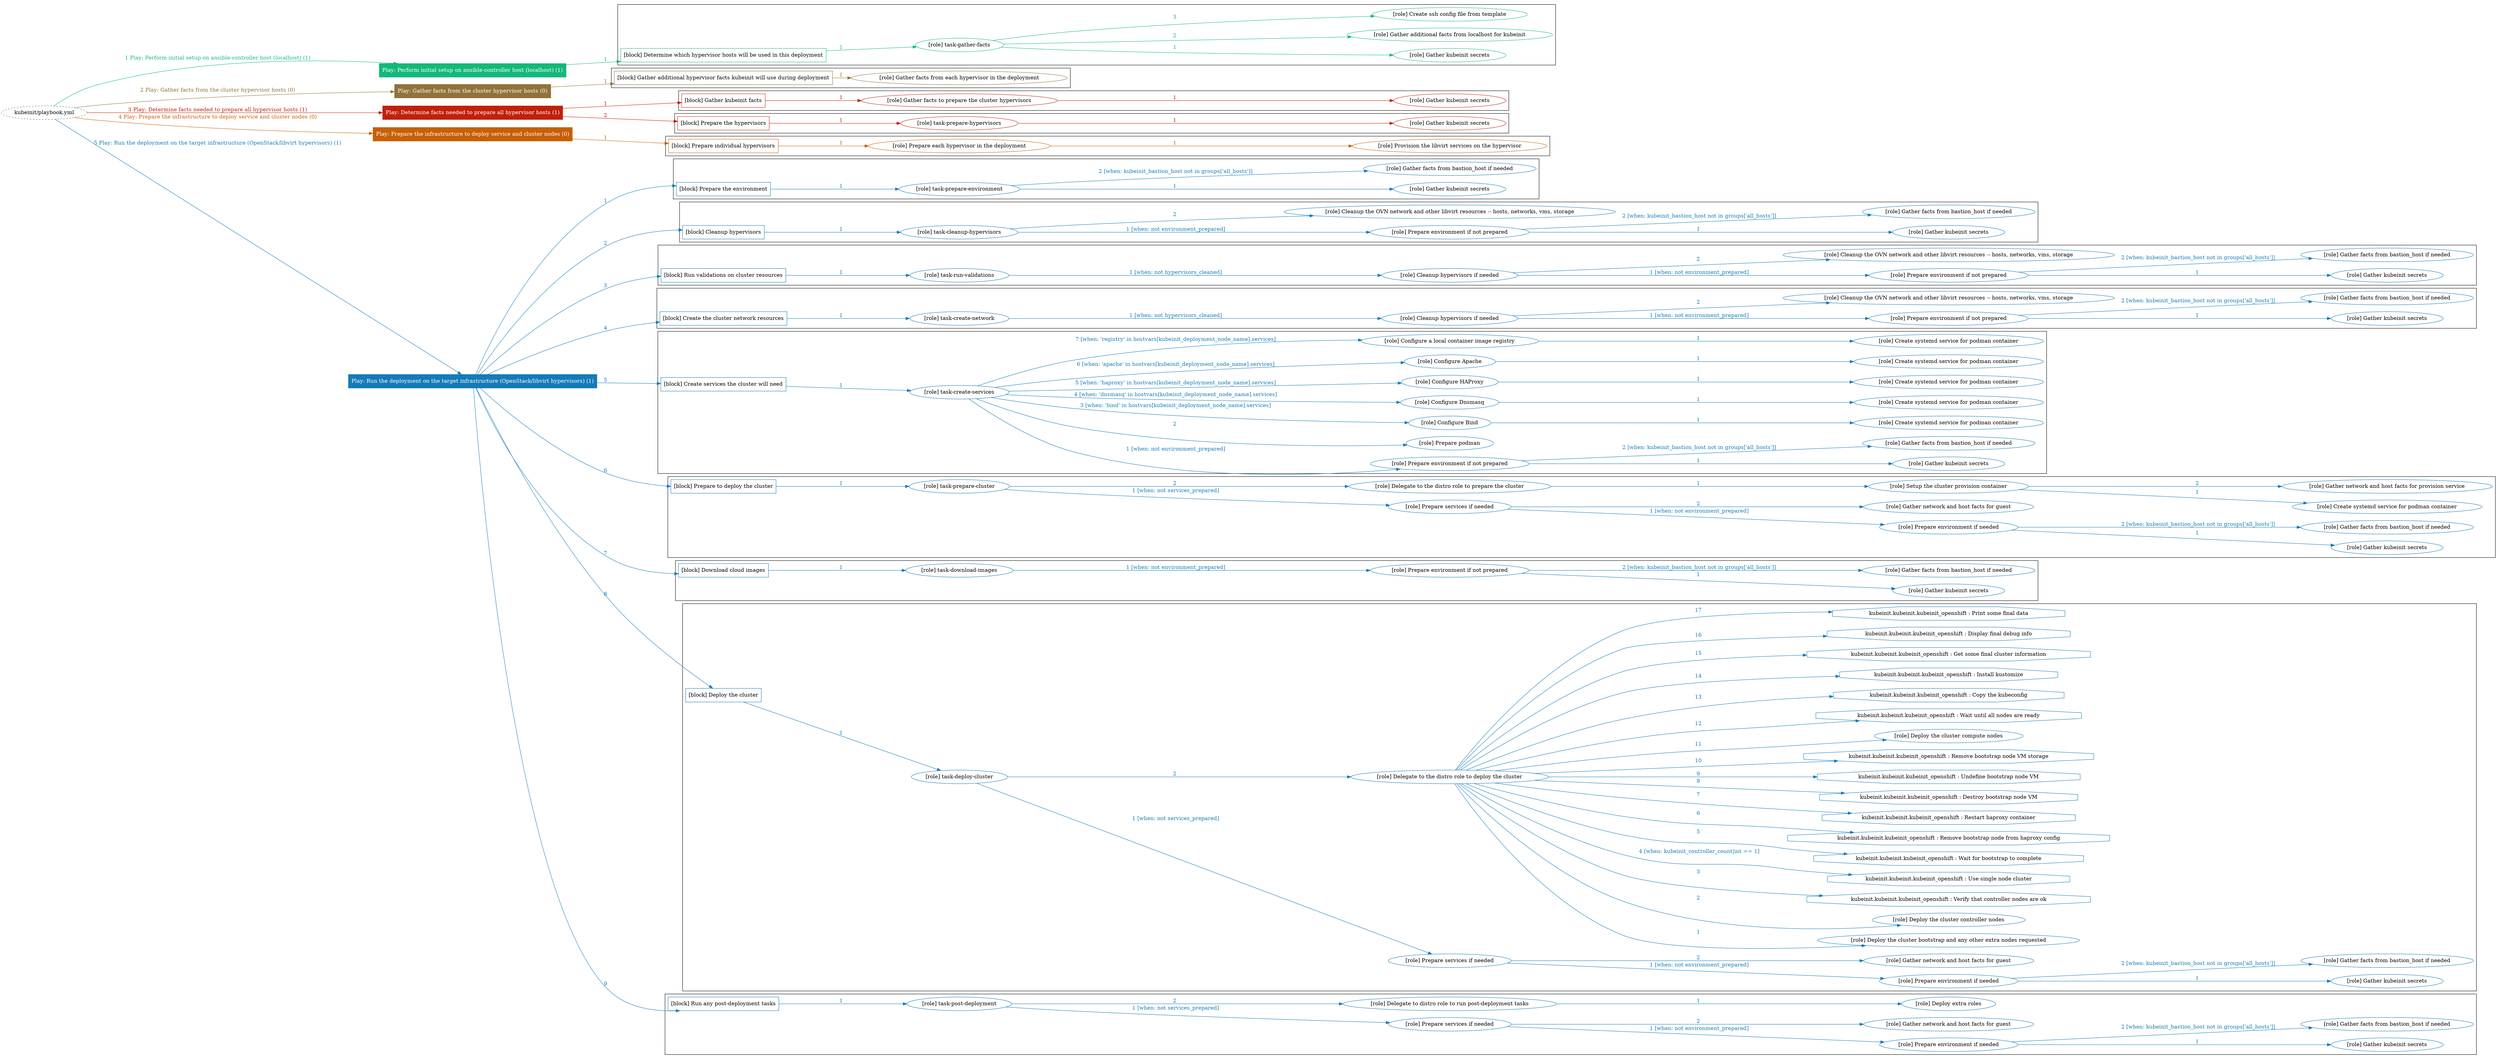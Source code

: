 digraph {
	graph [concentrate=true ordering=in rankdir=LR ratio=fill]
	edge [esep=5 sep=10]
	"kubeinit/playbook.yml" [URL="/home/runner/work/kubeinit/kubeinit/kubeinit/playbook.yml" id=playbook_db021266 style=dotted]
	"kubeinit/playbook.yml" -> play_b545edef [label="1 Play: Perform initial setup on ansible-controller host (localhost) (1)" color="#13b979" fontcolor="#13b979" id=edge_play_b545edef labeltooltip="1 Play: Perform initial setup on ansible-controller host (localhost) (1)" tooltip="1 Play: Perform initial setup on ansible-controller host (localhost) (1)"]
	subgraph "Play: Perform initial setup on ansible-controller host (localhost) (1)" {
		play_b545edef [label="Play: Perform initial setup on ansible-controller host (localhost) (1)" URL="/home/runner/work/kubeinit/kubeinit/kubeinit/playbook.yml" color="#13b979" fontcolor="#ffffff" id=play_b545edef shape=box style=filled tooltip=localhost]
		play_b545edef -> block_e1517482 [label=1 color="#13b979" fontcolor="#13b979" id=edge_block_e1517482 labeltooltip=1 tooltip=1]
		subgraph cluster_block_e1517482 {
			block_e1517482 [label="[block] Determine which hypervisor hosts will be used in this deployment" URL="/home/runner/work/kubeinit/kubeinit/kubeinit/playbook.yml" color="#13b979" id=block_e1517482 labeltooltip="Determine which hypervisor hosts will be used in this deployment" shape=box tooltip="Determine which hypervisor hosts will be used in this deployment"]
			block_e1517482 -> role_09832b97 [label="1 " color="#13b979" fontcolor="#13b979" id=edge_role_09832b97 labeltooltip="1 " tooltip="1 "]
			subgraph "task-gather-facts" {
				role_09832b97 [label="[role] task-gather-facts" URL="/home/runner/work/kubeinit/kubeinit/kubeinit/playbook.yml" color="#13b979" id=role_09832b97 tooltip="task-gather-facts"]
				role_09832b97 -> role_64a31f31 [label="1 " color="#13b979" fontcolor="#13b979" id=edge_role_64a31f31 labeltooltip="1 " tooltip="1 "]
				subgraph "Gather kubeinit secrets" {
					role_64a31f31 [label="[role] Gather kubeinit secrets" URL="/home/runner/.ansible/collections/ansible_collections/kubeinit/kubeinit/roles/kubeinit_prepare/tasks/build_hypervisors_group.yml" color="#13b979" id=role_64a31f31 tooltip="Gather kubeinit secrets"]
				}
				role_09832b97 -> role_b6ca79fc [label="2 " color="#13b979" fontcolor="#13b979" id=edge_role_b6ca79fc labeltooltip="2 " tooltip="2 "]
				subgraph "Gather additional facts from localhost for kubeinit" {
					role_b6ca79fc [label="[role] Gather additional facts from localhost for kubeinit" URL="/home/runner/.ansible/collections/ansible_collections/kubeinit/kubeinit/roles/kubeinit_prepare/tasks/build_hypervisors_group.yml" color="#13b979" id=role_b6ca79fc tooltip="Gather additional facts from localhost for kubeinit"]
				}
				role_09832b97 -> role_81d3291d [label="3 " color="#13b979" fontcolor="#13b979" id=edge_role_81d3291d labeltooltip="3 " tooltip="3 "]
				subgraph "Create ssh config file from template" {
					role_81d3291d [label="[role] Create ssh config file from template" URL="/home/runner/.ansible/collections/ansible_collections/kubeinit/kubeinit/roles/kubeinit_prepare/tasks/build_hypervisors_group.yml" color="#13b979" id=role_81d3291d tooltip="Create ssh config file from template"]
				}
			}
		}
	}
	"kubeinit/playbook.yml" -> play_fbdbcc36 [label="2 Play: Gather facts from the cluster hypervisor hosts (0)" color="#92723a" fontcolor="#92723a" id=edge_play_fbdbcc36 labeltooltip="2 Play: Gather facts from the cluster hypervisor hosts (0)" tooltip="2 Play: Gather facts from the cluster hypervisor hosts (0)"]
	subgraph "Play: Gather facts from the cluster hypervisor hosts (0)" {
		play_fbdbcc36 [label="Play: Gather facts from the cluster hypervisor hosts (0)" URL="/home/runner/work/kubeinit/kubeinit/kubeinit/playbook.yml" color="#92723a" fontcolor="#ffffff" id=play_fbdbcc36 shape=box style=filled tooltip="Play: Gather facts from the cluster hypervisor hosts (0)"]
		play_fbdbcc36 -> block_e3ef84f1 [label=1 color="#92723a" fontcolor="#92723a" id=edge_block_e3ef84f1 labeltooltip=1 tooltip=1]
		subgraph cluster_block_e3ef84f1 {
			block_e3ef84f1 [label="[block] Gather additional hypervisor facts kubeinit will use during deployment" URL="/home/runner/work/kubeinit/kubeinit/kubeinit/playbook.yml" color="#92723a" id=block_e3ef84f1 labeltooltip="Gather additional hypervisor facts kubeinit will use during deployment" shape=box tooltip="Gather additional hypervisor facts kubeinit will use during deployment"]
			block_e3ef84f1 -> role_06f62288 [label="1 " color="#92723a" fontcolor="#92723a" id=edge_role_06f62288 labeltooltip="1 " tooltip="1 "]
			subgraph "Gather facts from each hypervisor in the deployment" {
				role_06f62288 [label="[role] Gather facts from each hypervisor in the deployment" URL="/home/runner/work/kubeinit/kubeinit/kubeinit/playbook.yml" color="#92723a" id=role_06f62288 tooltip="Gather facts from each hypervisor in the deployment"]
			}
		}
	}
	"kubeinit/playbook.yml" -> play_b7b200f9 [label="3 Play: Determine facts needed to prepare all hypervisor hosts (1)" color="#c1200b" fontcolor="#c1200b" id=edge_play_b7b200f9 labeltooltip="3 Play: Determine facts needed to prepare all hypervisor hosts (1)" tooltip="3 Play: Determine facts needed to prepare all hypervisor hosts (1)"]
	subgraph "Play: Determine facts needed to prepare all hypervisor hosts (1)" {
		play_b7b200f9 [label="Play: Determine facts needed to prepare all hypervisor hosts (1)" URL="/home/runner/work/kubeinit/kubeinit/kubeinit/playbook.yml" color="#c1200b" fontcolor="#ffffff" id=play_b7b200f9 shape=box style=filled tooltip=localhost]
		play_b7b200f9 -> block_2e278e06 [label=1 color="#c1200b" fontcolor="#c1200b" id=edge_block_2e278e06 labeltooltip=1 tooltip=1]
		subgraph cluster_block_2e278e06 {
			block_2e278e06 [label="[block] Gather kubeinit facts" URL="/home/runner/work/kubeinit/kubeinit/kubeinit/playbook.yml" color="#c1200b" id=block_2e278e06 labeltooltip="Gather kubeinit facts" shape=box tooltip="Gather kubeinit facts"]
			block_2e278e06 -> role_744c9b14 [label="1 " color="#c1200b" fontcolor="#c1200b" id=edge_role_744c9b14 labeltooltip="1 " tooltip="1 "]
			subgraph "Gather facts to prepare the cluster hypervisors" {
				role_744c9b14 [label="[role] Gather facts to prepare the cluster hypervisors" URL="/home/runner/work/kubeinit/kubeinit/kubeinit/playbook.yml" color="#c1200b" id=role_744c9b14 tooltip="Gather facts to prepare the cluster hypervisors"]
				role_744c9b14 -> role_b8813ad4 [label="1 " color="#c1200b" fontcolor="#c1200b" id=edge_role_b8813ad4 labeltooltip="1 " tooltip="1 "]
				subgraph "Gather kubeinit secrets" {
					role_b8813ad4 [label="[role] Gather kubeinit secrets" URL="/home/runner/.ansible/collections/ansible_collections/kubeinit/kubeinit/roles/kubeinit_prepare/tasks/gather_kubeinit_facts.yml" color="#c1200b" id=role_b8813ad4 tooltip="Gather kubeinit secrets"]
				}
			}
		}
		play_b7b200f9 -> block_e431940e [label=2 color="#c1200b" fontcolor="#c1200b" id=edge_block_e431940e labeltooltip=2 tooltip=2]
		subgraph cluster_block_e431940e {
			block_e431940e [label="[block] Prepare the hypervisors" URL="/home/runner/work/kubeinit/kubeinit/kubeinit/playbook.yml" color="#c1200b" id=block_e431940e labeltooltip="Prepare the hypervisors" shape=box tooltip="Prepare the hypervisors"]
			block_e431940e -> role_e88f1c44 [label="1 " color="#c1200b" fontcolor="#c1200b" id=edge_role_e88f1c44 labeltooltip="1 " tooltip="1 "]
			subgraph "task-prepare-hypervisors" {
				role_e88f1c44 [label="[role] task-prepare-hypervisors" URL="/home/runner/work/kubeinit/kubeinit/kubeinit/playbook.yml" color="#c1200b" id=role_e88f1c44 tooltip="task-prepare-hypervisors"]
				role_e88f1c44 -> role_d820a614 [label="1 " color="#c1200b" fontcolor="#c1200b" id=edge_role_d820a614 labeltooltip="1 " tooltip="1 "]
				subgraph "Gather kubeinit secrets" {
					role_d820a614 [label="[role] Gather kubeinit secrets" URL="/home/runner/.ansible/collections/ansible_collections/kubeinit/kubeinit/roles/kubeinit_prepare/tasks/gather_kubeinit_facts.yml" color="#c1200b" id=role_d820a614 tooltip="Gather kubeinit secrets"]
				}
			}
		}
	}
	"kubeinit/playbook.yml" -> play_e80a7f84 [label="4 Play: Prepare the infrastructure to deploy service and cluster nodes (0)" color="#c75f05" fontcolor="#c75f05" id=edge_play_e80a7f84 labeltooltip="4 Play: Prepare the infrastructure to deploy service and cluster nodes (0)" tooltip="4 Play: Prepare the infrastructure to deploy service and cluster nodes (0)"]
	subgraph "Play: Prepare the infrastructure to deploy service and cluster nodes (0)" {
		play_e80a7f84 [label="Play: Prepare the infrastructure to deploy service and cluster nodes (0)" URL="/home/runner/work/kubeinit/kubeinit/kubeinit/playbook.yml" color="#c75f05" fontcolor="#ffffff" id=play_e80a7f84 shape=box style=filled tooltip="Play: Prepare the infrastructure to deploy service and cluster nodes (0)"]
		play_e80a7f84 -> block_0955d435 [label=1 color="#c75f05" fontcolor="#c75f05" id=edge_block_0955d435 labeltooltip=1 tooltip=1]
		subgraph cluster_block_0955d435 {
			block_0955d435 [label="[block] Prepare individual hypervisors" URL="/home/runner/work/kubeinit/kubeinit/kubeinit/playbook.yml" color="#c75f05" id=block_0955d435 labeltooltip="Prepare individual hypervisors" shape=box tooltip="Prepare individual hypervisors"]
			block_0955d435 -> role_71487d9d [label="1 " color="#c75f05" fontcolor="#c75f05" id=edge_role_71487d9d labeltooltip="1 " tooltip="1 "]
			subgraph "Prepare each hypervisor in the deployment" {
				role_71487d9d [label="[role] Prepare each hypervisor in the deployment" URL="/home/runner/work/kubeinit/kubeinit/kubeinit/playbook.yml" color="#c75f05" id=role_71487d9d tooltip="Prepare each hypervisor in the deployment"]
				role_71487d9d -> role_cba87660 [label="1 " color="#c75f05" fontcolor="#c75f05" id=edge_role_cba87660 labeltooltip="1 " tooltip="1 "]
				subgraph "Provision the libvirt services on the hypervisor" {
					role_cba87660 [label="[role] Provision the libvirt services on the hypervisor" URL="/home/runner/.ansible/collections/ansible_collections/kubeinit/kubeinit/roles/kubeinit_prepare/tasks/prepare_hypervisor.yml" color="#c75f05" id=role_cba87660 tooltip="Provision the libvirt services on the hypervisor"]
				}
			}
		}
	}
	"kubeinit/playbook.yml" -> play_cdcf4ee9 [label="5 Play: Run the deployment on the target infrastructure (OpenStack/libvirt hypervisors) (1)" color="#147bb8" fontcolor="#147bb8" id=edge_play_cdcf4ee9 labeltooltip="5 Play: Run the deployment on the target infrastructure (OpenStack/libvirt hypervisors) (1)" tooltip="5 Play: Run the deployment on the target infrastructure (OpenStack/libvirt hypervisors) (1)"]
	subgraph "Play: Run the deployment on the target infrastructure (OpenStack/libvirt hypervisors) (1)" {
		play_cdcf4ee9 [label="Play: Run the deployment on the target infrastructure (OpenStack/libvirt hypervisors) (1)" URL="/home/runner/work/kubeinit/kubeinit/kubeinit/playbook.yml" color="#147bb8" fontcolor="#ffffff" id=play_cdcf4ee9 shape=box style=filled tooltip=localhost]
		play_cdcf4ee9 -> block_1bd65f90 [label=1 color="#147bb8" fontcolor="#147bb8" id=edge_block_1bd65f90 labeltooltip=1 tooltip=1]
		subgraph cluster_block_1bd65f90 {
			block_1bd65f90 [label="[block] Prepare the environment" URL="/home/runner/work/kubeinit/kubeinit/kubeinit/playbook.yml" color="#147bb8" id=block_1bd65f90 labeltooltip="Prepare the environment" shape=box tooltip="Prepare the environment"]
			block_1bd65f90 -> role_6c935993 [label="1 " color="#147bb8" fontcolor="#147bb8" id=edge_role_6c935993 labeltooltip="1 " tooltip="1 "]
			subgraph "task-prepare-environment" {
				role_6c935993 [label="[role] task-prepare-environment" URL="/home/runner/work/kubeinit/kubeinit/kubeinit/playbook.yml" color="#147bb8" id=role_6c935993 tooltip="task-prepare-environment"]
				role_6c935993 -> role_238fc2e8 [label="1 " color="#147bb8" fontcolor="#147bb8" id=edge_role_238fc2e8 labeltooltip="1 " tooltip="1 "]
				subgraph "Gather kubeinit secrets" {
					role_238fc2e8 [label="[role] Gather kubeinit secrets" URL="/home/runner/.ansible/collections/ansible_collections/kubeinit/kubeinit/roles/kubeinit_prepare/tasks/gather_kubeinit_facts.yml" color="#147bb8" id=role_238fc2e8 tooltip="Gather kubeinit secrets"]
				}
				role_6c935993 -> role_2a406b19 [label="2 [when: kubeinit_bastion_host not in groups['all_hosts']]" color="#147bb8" fontcolor="#147bb8" id=edge_role_2a406b19 labeltooltip="2 [when: kubeinit_bastion_host not in groups['all_hosts']]" tooltip="2 [when: kubeinit_bastion_host not in groups['all_hosts']]"]
				subgraph "Gather facts from bastion_host if needed" {
					role_2a406b19 [label="[role] Gather facts from bastion_host if needed" URL="/home/runner/.ansible/collections/ansible_collections/kubeinit/kubeinit/roles/kubeinit_prepare/tasks/main.yml" color="#147bb8" id=role_2a406b19 tooltip="Gather facts from bastion_host if needed"]
				}
			}
		}
		play_cdcf4ee9 -> block_68af98e3 [label=2 color="#147bb8" fontcolor="#147bb8" id=edge_block_68af98e3 labeltooltip=2 tooltip=2]
		subgraph cluster_block_68af98e3 {
			block_68af98e3 [label="[block] Cleanup hypervisors" URL="/home/runner/work/kubeinit/kubeinit/kubeinit/playbook.yml" color="#147bb8" id=block_68af98e3 labeltooltip="Cleanup hypervisors" shape=box tooltip="Cleanup hypervisors"]
			block_68af98e3 -> role_ce8c6b8a [label="1 " color="#147bb8" fontcolor="#147bb8" id=edge_role_ce8c6b8a labeltooltip="1 " tooltip="1 "]
			subgraph "task-cleanup-hypervisors" {
				role_ce8c6b8a [label="[role] task-cleanup-hypervisors" URL="/home/runner/work/kubeinit/kubeinit/kubeinit/playbook.yml" color="#147bb8" id=role_ce8c6b8a tooltip="task-cleanup-hypervisors"]
				role_ce8c6b8a -> role_b1e8a9f4 [label="1 [when: not environment_prepared]" color="#147bb8" fontcolor="#147bb8" id=edge_role_b1e8a9f4 labeltooltip="1 [when: not environment_prepared]" tooltip="1 [when: not environment_prepared]"]
				subgraph "Prepare environment if not prepared" {
					role_b1e8a9f4 [label="[role] Prepare environment if not prepared" URL="/home/runner/.ansible/collections/ansible_collections/kubeinit/kubeinit/roles/kubeinit_libvirt/tasks/cleanup_hypervisors.yml" color="#147bb8" id=role_b1e8a9f4 tooltip="Prepare environment if not prepared"]
					role_b1e8a9f4 -> role_9e1592c0 [label="1 " color="#147bb8" fontcolor="#147bb8" id=edge_role_9e1592c0 labeltooltip="1 " tooltip="1 "]
					subgraph "Gather kubeinit secrets" {
						role_9e1592c0 [label="[role] Gather kubeinit secrets" URL="/home/runner/.ansible/collections/ansible_collections/kubeinit/kubeinit/roles/kubeinit_prepare/tasks/gather_kubeinit_facts.yml" color="#147bb8" id=role_9e1592c0 tooltip="Gather kubeinit secrets"]
					}
					role_b1e8a9f4 -> role_63223885 [label="2 [when: kubeinit_bastion_host not in groups['all_hosts']]" color="#147bb8" fontcolor="#147bb8" id=edge_role_63223885 labeltooltip="2 [when: kubeinit_bastion_host not in groups['all_hosts']]" tooltip="2 [when: kubeinit_bastion_host not in groups['all_hosts']]"]
					subgraph "Gather facts from bastion_host if needed" {
						role_63223885 [label="[role] Gather facts from bastion_host if needed" URL="/home/runner/.ansible/collections/ansible_collections/kubeinit/kubeinit/roles/kubeinit_prepare/tasks/main.yml" color="#147bb8" id=role_63223885 tooltip="Gather facts from bastion_host if needed"]
					}
				}
				role_ce8c6b8a -> role_6372991a [label="2 " color="#147bb8" fontcolor="#147bb8" id=edge_role_6372991a labeltooltip="2 " tooltip="2 "]
				subgraph "Cleanup the OVN network and other libvirt resources -- hosts, networks, vms, storage" {
					role_6372991a [label="[role] Cleanup the OVN network and other libvirt resources -- hosts, networks, vms, storage" URL="/home/runner/.ansible/collections/ansible_collections/kubeinit/kubeinit/roles/kubeinit_libvirt/tasks/cleanup_hypervisors.yml" color="#147bb8" id=role_6372991a tooltip="Cleanup the OVN network and other libvirt resources -- hosts, networks, vms, storage"]
				}
			}
		}
		play_cdcf4ee9 -> block_91483664 [label=3 color="#147bb8" fontcolor="#147bb8" id=edge_block_91483664 labeltooltip=3 tooltip=3]
		subgraph cluster_block_91483664 {
			block_91483664 [label="[block] Run validations on cluster resources" URL="/home/runner/work/kubeinit/kubeinit/kubeinit/playbook.yml" color="#147bb8" id=block_91483664 labeltooltip="Run validations on cluster resources" shape=box tooltip="Run validations on cluster resources"]
			block_91483664 -> role_3ed89414 [label="1 " color="#147bb8" fontcolor="#147bb8" id=edge_role_3ed89414 labeltooltip="1 " tooltip="1 "]
			subgraph "task-run-validations" {
				role_3ed89414 [label="[role] task-run-validations" URL="/home/runner/work/kubeinit/kubeinit/kubeinit/playbook.yml" color="#147bb8" id=role_3ed89414 tooltip="task-run-validations"]
				role_3ed89414 -> role_9c9745d4 [label="1 [when: not hypervisors_cleaned]" color="#147bb8" fontcolor="#147bb8" id=edge_role_9c9745d4 labeltooltip="1 [when: not hypervisors_cleaned]" tooltip="1 [when: not hypervisors_cleaned]"]
				subgraph "Cleanup hypervisors if needed" {
					role_9c9745d4 [label="[role] Cleanup hypervisors if needed" URL="/home/runner/.ansible/collections/ansible_collections/kubeinit/kubeinit/roles/kubeinit_validations/tasks/main.yml" color="#147bb8" id=role_9c9745d4 tooltip="Cleanup hypervisors if needed"]
					role_9c9745d4 -> role_8a819114 [label="1 [when: not environment_prepared]" color="#147bb8" fontcolor="#147bb8" id=edge_role_8a819114 labeltooltip="1 [when: not environment_prepared]" tooltip="1 [when: not environment_prepared]"]
					subgraph "Prepare environment if not prepared" {
						role_8a819114 [label="[role] Prepare environment if not prepared" URL="/home/runner/.ansible/collections/ansible_collections/kubeinit/kubeinit/roles/kubeinit_libvirt/tasks/cleanup_hypervisors.yml" color="#147bb8" id=role_8a819114 tooltip="Prepare environment if not prepared"]
						role_8a819114 -> role_e17e6439 [label="1 " color="#147bb8" fontcolor="#147bb8" id=edge_role_e17e6439 labeltooltip="1 " tooltip="1 "]
						subgraph "Gather kubeinit secrets" {
							role_e17e6439 [label="[role] Gather kubeinit secrets" URL="/home/runner/.ansible/collections/ansible_collections/kubeinit/kubeinit/roles/kubeinit_prepare/tasks/gather_kubeinit_facts.yml" color="#147bb8" id=role_e17e6439 tooltip="Gather kubeinit secrets"]
						}
						role_8a819114 -> role_d5444520 [label="2 [when: kubeinit_bastion_host not in groups['all_hosts']]" color="#147bb8" fontcolor="#147bb8" id=edge_role_d5444520 labeltooltip="2 [when: kubeinit_bastion_host not in groups['all_hosts']]" tooltip="2 [when: kubeinit_bastion_host not in groups['all_hosts']]"]
						subgraph "Gather facts from bastion_host if needed" {
							role_d5444520 [label="[role] Gather facts from bastion_host if needed" URL="/home/runner/.ansible/collections/ansible_collections/kubeinit/kubeinit/roles/kubeinit_prepare/tasks/main.yml" color="#147bb8" id=role_d5444520 tooltip="Gather facts from bastion_host if needed"]
						}
					}
					role_9c9745d4 -> role_d679b66b [label="2 " color="#147bb8" fontcolor="#147bb8" id=edge_role_d679b66b labeltooltip="2 " tooltip="2 "]
					subgraph "Cleanup the OVN network and other libvirt resources -- hosts, networks, vms, storage" {
						role_d679b66b [label="[role] Cleanup the OVN network and other libvirt resources -- hosts, networks, vms, storage" URL="/home/runner/.ansible/collections/ansible_collections/kubeinit/kubeinit/roles/kubeinit_libvirt/tasks/cleanup_hypervisors.yml" color="#147bb8" id=role_d679b66b tooltip="Cleanup the OVN network and other libvirt resources -- hosts, networks, vms, storage"]
					}
				}
			}
		}
		play_cdcf4ee9 -> block_5a30bf10 [label=4 color="#147bb8" fontcolor="#147bb8" id=edge_block_5a30bf10 labeltooltip=4 tooltip=4]
		subgraph cluster_block_5a30bf10 {
			block_5a30bf10 [label="[block] Create the cluster network resources" URL="/home/runner/work/kubeinit/kubeinit/kubeinit/playbook.yml" color="#147bb8" id=block_5a30bf10 labeltooltip="Create the cluster network resources" shape=box tooltip="Create the cluster network resources"]
			block_5a30bf10 -> role_de5c41e1 [label="1 " color="#147bb8" fontcolor="#147bb8" id=edge_role_de5c41e1 labeltooltip="1 " tooltip="1 "]
			subgraph "task-create-network" {
				role_de5c41e1 [label="[role] task-create-network" URL="/home/runner/work/kubeinit/kubeinit/kubeinit/playbook.yml" color="#147bb8" id=role_de5c41e1 tooltip="task-create-network"]
				role_de5c41e1 -> role_40a7f51a [label="1 [when: not hypervisors_cleaned]" color="#147bb8" fontcolor="#147bb8" id=edge_role_40a7f51a labeltooltip="1 [when: not hypervisors_cleaned]" tooltip="1 [when: not hypervisors_cleaned]"]
				subgraph "Cleanup hypervisors if needed" {
					role_40a7f51a [label="[role] Cleanup hypervisors if needed" URL="/home/runner/.ansible/collections/ansible_collections/kubeinit/kubeinit/roles/kubeinit_libvirt/tasks/create_network.yml" color="#147bb8" id=role_40a7f51a tooltip="Cleanup hypervisors if needed"]
					role_40a7f51a -> role_4779c155 [label="1 [when: not environment_prepared]" color="#147bb8" fontcolor="#147bb8" id=edge_role_4779c155 labeltooltip="1 [when: not environment_prepared]" tooltip="1 [when: not environment_prepared]"]
					subgraph "Prepare environment if not prepared" {
						role_4779c155 [label="[role] Prepare environment if not prepared" URL="/home/runner/.ansible/collections/ansible_collections/kubeinit/kubeinit/roles/kubeinit_libvirt/tasks/cleanup_hypervisors.yml" color="#147bb8" id=role_4779c155 tooltip="Prepare environment if not prepared"]
						role_4779c155 -> role_156b75e7 [label="1 " color="#147bb8" fontcolor="#147bb8" id=edge_role_156b75e7 labeltooltip="1 " tooltip="1 "]
						subgraph "Gather kubeinit secrets" {
							role_156b75e7 [label="[role] Gather kubeinit secrets" URL="/home/runner/.ansible/collections/ansible_collections/kubeinit/kubeinit/roles/kubeinit_prepare/tasks/gather_kubeinit_facts.yml" color="#147bb8" id=role_156b75e7 tooltip="Gather kubeinit secrets"]
						}
						role_4779c155 -> role_1106826f [label="2 [when: kubeinit_bastion_host not in groups['all_hosts']]" color="#147bb8" fontcolor="#147bb8" id=edge_role_1106826f labeltooltip="2 [when: kubeinit_bastion_host not in groups['all_hosts']]" tooltip="2 [when: kubeinit_bastion_host not in groups['all_hosts']]"]
						subgraph "Gather facts from bastion_host if needed" {
							role_1106826f [label="[role] Gather facts from bastion_host if needed" URL="/home/runner/.ansible/collections/ansible_collections/kubeinit/kubeinit/roles/kubeinit_prepare/tasks/main.yml" color="#147bb8" id=role_1106826f tooltip="Gather facts from bastion_host if needed"]
						}
					}
					role_40a7f51a -> role_07791fd8 [label="2 " color="#147bb8" fontcolor="#147bb8" id=edge_role_07791fd8 labeltooltip="2 " tooltip="2 "]
					subgraph "Cleanup the OVN network and other libvirt resources -- hosts, networks, vms, storage" {
						role_07791fd8 [label="[role] Cleanup the OVN network and other libvirt resources -- hosts, networks, vms, storage" URL="/home/runner/.ansible/collections/ansible_collections/kubeinit/kubeinit/roles/kubeinit_libvirt/tasks/cleanup_hypervisors.yml" color="#147bb8" id=role_07791fd8 tooltip="Cleanup the OVN network and other libvirt resources -- hosts, networks, vms, storage"]
					}
				}
			}
		}
		play_cdcf4ee9 -> block_278eb892 [label=5 color="#147bb8" fontcolor="#147bb8" id=edge_block_278eb892 labeltooltip=5 tooltip=5]
		subgraph cluster_block_278eb892 {
			block_278eb892 [label="[block] Create services the cluster will need" URL="/home/runner/work/kubeinit/kubeinit/kubeinit/playbook.yml" color="#147bb8" id=block_278eb892 labeltooltip="Create services the cluster will need" shape=box tooltip="Create services the cluster will need"]
			block_278eb892 -> role_389da68b [label="1 " color="#147bb8" fontcolor="#147bb8" id=edge_role_389da68b labeltooltip="1 " tooltip="1 "]
			subgraph "task-create-services" {
				role_389da68b [label="[role] task-create-services" URL="/home/runner/work/kubeinit/kubeinit/kubeinit/playbook.yml" color="#147bb8" id=role_389da68b tooltip="task-create-services"]
				role_389da68b -> role_41264a5a [label="1 [when: not environment_prepared]" color="#147bb8" fontcolor="#147bb8" id=edge_role_41264a5a labeltooltip="1 [when: not environment_prepared]" tooltip="1 [when: not environment_prepared]"]
				subgraph "Prepare environment if not prepared" {
					role_41264a5a [label="[role] Prepare environment if not prepared" URL="/home/runner/.ansible/collections/ansible_collections/kubeinit/kubeinit/roles/kubeinit_services/tasks/main.yml" color="#147bb8" id=role_41264a5a tooltip="Prepare environment if not prepared"]
					role_41264a5a -> role_56c22d41 [label="1 " color="#147bb8" fontcolor="#147bb8" id=edge_role_56c22d41 labeltooltip="1 " tooltip="1 "]
					subgraph "Gather kubeinit secrets" {
						role_56c22d41 [label="[role] Gather kubeinit secrets" URL="/home/runner/.ansible/collections/ansible_collections/kubeinit/kubeinit/roles/kubeinit_prepare/tasks/gather_kubeinit_facts.yml" color="#147bb8" id=role_56c22d41 tooltip="Gather kubeinit secrets"]
					}
					role_41264a5a -> role_94d0f51c [label="2 [when: kubeinit_bastion_host not in groups['all_hosts']]" color="#147bb8" fontcolor="#147bb8" id=edge_role_94d0f51c labeltooltip="2 [when: kubeinit_bastion_host not in groups['all_hosts']]" tooltip="2 [when: kubeinit_bastion_host not in groups['all_hosts']]"]
					subgraph "Gather facts from bastion_host if needed" {
						role_94d0f51c [label="[role] Gather facts from bastion_host if needed" URL="/home/runner/.ansible/collections/ansible_collections/kubeinit/kubeinit/roles/kubeinit_prepare/tasks/main.yml" color="#147bb8" id=role_94d0f51c tooltip="Gather facts from bastion_host if needed"]
					}
				}
				role_389da68b -> role_209331d4 [label="2 " color="#147bb8" fontcolor="#147bb8" id=edge_role_209331d4 labeltooltip="2 " tooltip="2 "]
				subgraph "Prepare podman" {
					role_209331d4 [label="[role] Prepare podman" URL="/home/runner/.ansible/collections/ansible_collections/kubeinit/kubeinit/roles/kubeinit_services/tasks/00_create_service_pod.yml" color="#147bb8" id=role_209331d4 tooltip="Prepare podman"]
				}
				role_389da68b -> role_07834cd5 [label="3 [when: 'bind' in hostvars[kubeinit_deployment_node_name].services]" color="#147bb8" fontcolor="#147bb8" id=edge_role_07834cd5 labeltooltip="3 [when: 'bind' in hostvars[kubeinit_deployment_node_name].services]" tooltip="3 [when: 'bind' in hostvars[kubeinit_deployment_node_name].services]"]
				subgraph "Configure Bind" {
					role_07834cd5 [label="[role] Configure Bind" URL="/home/runner/.ansible/collections/ansible_collections/kubeinit/kubeinit/roles/kubeinit_services/tasks/start_services_containers.yml" color="#147bb8" id=role_07834cd5 tooltip="Configure Bind"]
					role_07834cd5 -> role_a1b9f4d7 [label="1 " color="#147bb8" fontcolor="#147bb8" id=edge_role_a1b9f4d7 labeltooltip="1 " tooltip="1 "]
					subgraph "Create systemd service for podman container" {
						role_a1b9f4d7 [label="[role] Create systemd service for podman container" URL="/home/runner/.ansible/collections/ansible_collections/kubeinit/kubeinit/roles/kubeinit_bind/tasks/main.yml" color="#147bb8" id=role_a1b9f4d7 tooltip="Create systemd service for podman container"]
					}
				}
				role_389da68b -> role_466ddbcb [label="4 [when: 'dnsmasq' in hostvars[kubeinit_deployment_node_name].services]" color="#147bb8" fontcolor="#147bb8" id=edge_role_466ddbcb labeltooltip="4 [when: 'dnsmasq' in hostvars[kubeinit_deployment_node_name].services]" tooltip="4 [when: 'dnsmasq' in hostvars[kubeinit_deployment_node_name].services]"]
				subgraph "Configure Dnsmasq" {
					role_466ddbcb [label="[role] Configure Dnsmasq" URL="/home/runner/.ansible/collections/ansible_collections/kubeinit/kubeinit/roles/kubeinit_services/tasks/start_services_containers.yml" color="#147bb8" id=role_466ddbcb tooltip="Configure Dnsmasq"]
					role_466ddbcb -> role_cbd53b7f [label="1 " color="#147bb8" fontcolor="#147bb8" id=edge_role_cbd53b7f labeltooltip="1 " tooltip="1 "]
					subgraph "Create systemd service for podman container" {
						role_cbd53b7f [label="[role] Create systemd service for podman container" URL="/home/runner/.ansible/collections/ansible_collections/kubeinit/kubeinit/roles/kubeinit_dnsmasq/tasks/main.yml" color="#147bb8" id=role_cbd53b7f tooltip="Create systemd service for podman container"]
					}
				}
				role_389da68b -> role_5ed08e63 [label="5 [when: 'haproxy' in hostvars[kubeinit_deployment_node_name].services]" color="#147bb8" fontcolor="#147bb8" id=edge_role_5ed08e63 labeltooltip="5 [when: 'haproxy' in hostvars[kubeinit_deployment_node_name].services]" tooltip="5 [when: 'haproxy' in hostvars[kubeinit_deployment_node_name].services]"]
				subgraph "Configure HAProxy" {
					role_5ed08e63 [label="[role] Configure HAProxy" URL="/home/runner/.ansible/collections/ansible_collections/kubeinit/kubeinit/roles/kubeinit_services/tasks/start_services_containers.yml" color="#147bb8" id=role_5ed08e63 tooltip="Configure HAProxy"]
					role_5ed08e63 -> role_832a09fb [label="1 " color="#147bb8" fontcolor="#147bb8" id=edge_role_832a09fb labeltooltip="1 " tooltip="1 "]
					subgraph "Create systemd service for podman container" {
						role_832a09fb [label="[role] Create systemd service for podman container" URL="/home/runner/.ansible/collections/ansible_collections/kubeinit/kubeinit/roles/kubeinit_haproxy/tasks/main.yml" color="#147bb8" id=role_832a09fb tooltip="Create systemd service for podman container"]
					}
				}
				role_389da68b -> role_6ae85ac6 [label="6 [when: 'apache' in hostvars[kubeinit_deployment_node_name].services]" color="#147bb8" fontcolor="#147bb8" id=edge_role_6ae85ac6 labeltooltip="6 [when: 'apache' in hostvars[kubeinit_deployment_node_name].services]" tooltip="6 [when: 'apache' in hostvars[kubeinit_deployment_node_name].services]"]
				subgraph "Configure Apache" {
					role_6ae85ac6 [label="[role] Configure Apache" URL="/home/runner/.ansible/collections/ansible_collections/kubeinit/kubeinit/roles/kubeinit_services/tasks/start_services_containers.yml" color="#147bb8" id=role_6ae85ac6 tooltip="Configure Apache"]
					role_6ae85ac6 -> role_351e5363 [label="1 " color="#147bb8" fontcolor="#147bb8" id=edge_role_351e5363 labeltooltip="1 " tooltip="1 "]
					subgraph "Create systemd service for podman container" {
						role_351e5363 [label="[role] Create systemd service for podman container" URL="/home/runner/.ansible/collections/ansible_collections/kubeinit/kubeinit/roles/kubeinit_apache/tasks/main.yml" color="#147bb8" id=role_351e5363 tooltip="Create systemd service for podman container"]
					}
				}
				role_389da68b -> role_9c6b0bfe [label="7 [when: 'registry' in hostvars[kubeinit_deployment_node_name].services]" color="#147bb8" fontcolor="#147bb8" id=edge_role_9c6b0bfe labeltooltip="7 [when: 'registry' in hostvars[kubeinit_deployment_node_name].services]" tooltip="7 [when: 'registry' in hostvars[kubeinit_deployment_node_name].services]"]
				subgraph "Configure a local container image registry" {
					role_9c6b0bfe [label="[role] Configure a local container image registry" URL="/home/runner/.ansible/collections/ansible_collections/kubeinit/kubeinit/roles/kubeinit_services/tasks/start_services_containers.yml" color="#147bb8" id=role_9c6b0bfe tooltip="Configure a local container image registry"]
					role_9c6b0bfe -> role_beb507d5 [label="1 " color="#147bb8" fontcolor="#147bb8" id=edge_role_beb507d5 labeltooltip="1 " tooltip="1 "]
					subgraph "Create systemd service for podman container" {
						role_beb507d5 [label="[role] Create systemd service for podman container" URL="/home/runner/.ansible/collections/ansible_collections/kubeinit/kubeinit/roles/kubeinit_registry/tasks/main.yml" color="#147bb8" id=role_beb507d5 tooltip="Create systemd service for podman container"]
					}
				}
			}
		}
		play_cdcf4ee9 -> block_5e620be7 [label=6 color="#147bb8" fontcolor="#147bb8" id=edge_block_5e620be7 labeltooltip=6 tooltip=6]
		subgraph cluster_block_5e620be7 {
			block_5e620be7 [label="[block] Prepare to deploy the cluster" URL="/home/runner/work/kubeinit/kubeinit/kubeinit/playbook.yml" color="#147bb8" id=block_5e620be7 labeltooltip="Prepare to deploy the cluster" shape=box tooltip="Prepare to deploy the cluster"]
			block_5e620be7 -> role_504dbd4c [label="1 " color="#147bb8" fontcolor="#147bb8" id=edge_role_504dbd4c labeltooltip="1 " tooltip="1 "]
			subgraph "task-prepare-cluster" {
				role_504dbd4c [label="[role] task-prepare-cluster" URL="/home/runner/work/kubeinit/kubeinit/kubeinit/playbook.yml" color="#147bb8" id=role_504dbd4c tooltip="task-prepare-cluster"]
				role_504dbd4c -> role_cc9a7f21 [label="1 [when: not services_prepared]" color="#147bb8" fontcolor="#147bb8" id=edge_role_cc9a7f21 labeltooltip="1 [when: not services_prepared]" tooltip="1 [when: not services_prepared]"]
				subgraph "Prepare services if needed" {
					role_cc9a7f21 [label="[role] Prepare services if needed" URL="/home/runner/.ansible/collections/ansible_collections/kubeinit/kubeinit/roles/kubeinit_prepare/tasks/prepare_cluster.yml" color="#147bb8" id=role_cc9a7f21 tooltip="Prepare services if needed"]
					role_cc9a7f21 -> role_6b4fe957 [label="1 [when: not environment_prepared]" color="#147bb8" fontcolor="#147bb8" id=edge_role_6b4fe957 labeltooltip="1 [when: not environment_prepared]" tooltip="1 [when: not environment_prepared]"]
					subgraph "Prepare environment if needed" {
						role_6b4fe957 [label="[role] Prepare environment if needed" URL="/home/runner/.ansible/collections/ansible_collections/kubeinit/kubeinit/roles/kubeinit_services/tasks/prepare_services.yml" color="#147bb8" id=role_6b4fe957 tooltip="Prepare environment if needed"]
						role_6b4fe957 -> role_96459fa5 [label="1 " color="#147bb8" fontcolor="#147bb8" id=edge_role_96459fa5 labeltooltip="1 " tooltip="1 "]
						subgraph "Gather kubeinit secrets" {
							role_96459fa5 [label="[role] Gather kubeinit secrets" URL="/home/runner/.ansible/collections/ansible_collections/kubeinit/kubeinit/roles/kubeinit_prepare/tasks/gather_kubeinit_facts.yml" color="#147bb8" id=role_96459fa5 tooltip="Gather kubeinit secrets"]
						}
						role_6b4fe957 -> role_d236c142 [label="2 [when: kubeinit_bastion_host not in groups['all_hosts']]" color="#147bb8" fontcolor="#147bb8" id=edge_role_d236c142 labeltooltip="2 [when: kubeinit_bastion_host not in groups['all_hosts']]" tooltip="2 [when: kubeinit_bastion_host not in groups['all_hosts']]"]
						subgraph "Gather facts from bastion_host if needed" {
							role_d236c142 [label="[role] Gather facts from bastion_host if needed" URL="/home/runner/.ansible/collections/ansible_collections/kubeinit/kubeinit/roles/kubeinit_prepare/tasks/main.yml" color="#147bb8" id=role_d236c142 tooltip="Gather facts from bastion_host if needed"]
						}
					}
					role_cc9a7f21 -> role_58615e5a [label="2 " color="#147bb8" fontcolor="#147bb8" id=edge_role_58615e5a labeltooltip="2 " tooltip="2 "]
					subgraph "Gather network and host facts for guest" {
						role_58615e5a [label="[role] Gather network and host facts for guest" URL="/home/runner/.ansible/collections/ansible_collections/kubeinit/kubeinit/roles/kubeinit_services/tasks/prepare_services.yml" color="#147bb8" id=role_58615e5a tooltip="Gather network and host facts for guest"]
					}
				}
				role_504dbd4c -> role_8d9f7110 [label="2 " color="#147bb8" fontcolor="#147bb8" id=edge_role_8d9f7110 labeltooltip="2 " tooltip="2 "]
				subgraph "Delegate to the distro role to prepare the cluster" {
					role_8d9f7110 [label="[role] Delegate to the distro role to prepare the cluster" URL="/home/runner/.ansible/collections/ansible_collections/kubeinit/kubeinit/roles/kubeinit_prepare/tasks/prepare_cluster.yml" color="#147bb8" id=role_8d9f7110 tooltip="Delegate to the distro role to prepare the cluster"]
					role_8d9f7110 -> role_f0fefc37 [label="1 " color="#147bb8" fontcolor="#147bb8" id=edge_role_f0fefc37 labeltooltip="1 " tooltip="1 "]
					subgraph "Setup the cluster provision container" {
						role_f0fefc37 [label="[role] Setup the cluster provision container" URL="/home/runner/.ansible/collections/ansible_collections/kubeinit/kubeinit/roles/kubeinit_openshift/tasks/prepare_cluster.yml" color="#147bb8" id=role_f0fefc37 tooltip="Setup the cluster provision container"]
						role_f0fefc37 -> role_db3642e6 [label="1 " color="#147bb8" fontcolor="#147bb8" id=edge_role_db3642e6 labeltooltip="1 " tooltip="1 "]
						subgraph "Create systemd service for podman container" {
							role_db3642e6 [label="[role] Create systemd service for podman container" URL="/home/runner/.ansible/collections/ansible_collections/kubeinit/kubeinit/roles/kubeinit_services/tasks/create_provision_container.yml" color="#147bb8" id=role_db3642e6 tooltip="Create systemd service for podman container"]
						}
						role_f0fefc37 -> role_964f5696 [label="2 " color="#147bb8" fontcolor="#147bb8" id=edge_role_964f5696 labeltooltip="2 " tooltip="2 "]
						subgraph "Gather network and host facts for provision service" {
							role_964f5696 [label="[role] Gather network and host facts for provision service" URL="/home/runner/.ansible/collections/ansible_collections/kubeinit/kubeinit/roles/kubeinit_services/tasks/create_provision_container.yml" color="#147bb8" id=role_964f5696 tooltip="Gather network and host facts for provision service"]
						}
					}
				}
			}
		}
		play_cdcf4ee9 -> block_5f58f8ea [label=7 color="#147bb8" fontcolor="#147bb8" id=edge_block_5f58f8ea labeltooltip=7 tooltip=7]
		subgraph cluster_block_5f58f8ea {
			block_5f58f8ea [label="[block] Download cloud images" URL="/home/runner/work/kubeinit/kubeinit/kubeinit/playbook.yml" color="#147bb8" id=block_5f58f8ea labeltooltip="Download cloud images" shape=box tooltip="Download cloud images"]
			block_5f58f8ea -> role_7d58f615 [label="1 " color="#147bb8" fontcolor="#147bb8" id=edge_role_7d58f615 labeltooltip="1 " tooltip="1 "]
			subgraph "task-download-images" {
				role_7d58f615 [label="[role] task-download-images" URL="/home/runner/work/kubeinit/kubeinit/kubeinit/playbook.yml" color="#147bb8" id=role_7d58f615 tooltip="task-download-images"]
				role_7d58f615 -> role_c30c730a [label="1 [when: not environment_prepared]" color="#147bb8" fontcolor="#147bb8" id=edge_role_c30c730a labeltooltip="1 [when: not environment_prepared]" tooltip="1 [when: not environment_prepared]"]
				subgraph "Prepare environment if not prepared" {
					role_c30c730a [label="[role] Prepare environment if not prepared" URL="/home/runner/.ansible/collections/ansible_collections/kubeinit/kubeinit/roles/kubeinit_libvirt/tasks/download_cloud_images.yml" color="#147bb8" id=role_c30c730a tooltip="Prepare environment if not prepared"]
					role_c30c730a -> role_ac3abf46 [label="1 " color="#147bb8" fontcolor="#147bb8" id=edge_role_ac3abf46 labeltooltip="1 " tooltip="1 "]
					subgraph "Gather kubeinit secrets" {
						role_ac3abf46 [label="[role] Gather kubeinit secrets" URL="/home/runner/.ansible/collections/ansible_collections/kubeinit/kubeinit/roles/kubeinit_prepare/tasks/gather_kubeinit_facts.yml" color="#147bb8" id=role_ac3abf46 tooltip="Gather kubeinit secrets"]
					}
					role_c30c730a -> role_9d6c056c [label="2 [when: kubeinit_bastion_host not in groups['all_hosts']]" color="#147bb8" fontcolor="#147bb8" id=edge_role_9d6c056c labeltooltip="2 [when: kubeinit_bastion_host not in groups['all_hosts']]" tooltip="2 [when: kubeinit_bastion_host not in groups['all_hosts']]"]
					subgraph "Gather facts from bastion_host if needed" {
						role_9d6c056c [label="[role] Gather facts from bastion_host if needed" URL="/home/runner/.ansible/collections/ansible_collections/kubeinit/kubeinit/roles/kubeinit_prepare/tasks/main.yml" color="#147bb8" id=role_9d6c056c tooltip="Gather facts from bastion_host if needed"]
					}
				}
			}
		}
		play_cdcf4ee9 -> block_52138ac1 [label=8 color="#147bb8" fontcolor="#147bb8" id=edge_block_52138ac1 labeltooltip=8 tooltip=8]
		subgraph cluster_block_52138ac1 {
			block_52138ac1 [label="[block] Deploy the cluster" URL="/home/runner/work/kubeinit/kubeinit/kubeinit/playbook.yml" color="#147bb8" id=block_52138ac1 labeltooltip="Deploy the cluster" shape=box tooltip="Deploy the cluster"]
			block_52138ac1 -> role_debeff0f [label="1 " color="#147bb8" fontcolor="#147bb8" id=edge_role_debeff0f labeltooltip="1 " tooltip="1 "]
			subgraph "task-deploy-cluster" {
				role_debeff0f [label="[role] task-deploy-cluster" URL="/home/runner/work/kubeinit/kubeinit/kubeinit/playbook.yml" color="#147bb8" id=role_debeff0f tooltip="task-deploy-cluster"]
				role_debeff0f -> role_dc55f87c [label="1 [when: not services_prepared]" color="#147bb8" fontcolor="#147bb8" id=edge_role_dc55f87c labeltooltip="1 [when: not services_prepared]" tooltip="1 [when: not services_prepared]"]
				subgraph "Prepare services if needed" {
					role_dc55f87c [label="[role] Prepare services if needed" URL="/home/runner/.ansible/collections/ansible_collections/kubeinit/kubeinit/roles/kubeinit_prepare/tasks/deploy_cluster.yml" color="#147bb8" id=role_dc55f87c tooltip="Prepare services if needed"]
					role_dc55f87c -> role_59e2e2d0 [label="1 [when: not environment_prepared]" color="#147bb8" fontcolor="#147bb8" id=edge_role_59e2e2d0 labeltooltip="1 [when: not environment_prepared]" tooltip="1 [when: not environment_prepared]"]
					subgraph "Prepare environment if needed" {
						role_59e2e2d0 [label="[role] Prepare environment if needed" URL="/home/runner/.ansible/collections/ansible_collections/kubeinit/kubeinit/roles/kubeinit_services/tasks/prepare_services.yml" color="#147bb8" id=role_59e2e2d0 tooltip="Prepare environment if needed"]
						role_59e2e2d0 -> role_74f53850 [label="1 " color="#147bb8" fontcolor="#147bb8" id=edge_role_74f53850 labeltooltip="1 " tooltip="1 "]
						subgraph "Gather kubeinit secrets" {
							role_74f53850 [label="[role] Gather kubeinit secrets" URL="/home/runner/.ansible/collections/ansible_collections/kubeinit/kubeinit/roles/kubeinit_prepare/tasks/gather_kubeinit_facts.yml" color="#147bb8" id=role_74f53850 tooltip="Gather kubeinit secrets"]
						}
						role_59e2e2d0 -> role_9217f414 [label="2 [when: kubeinit_bastion_host not in groups['all_hosts']]" color="#147bb8" fontcolor="#147bb8" id=edge_role_9217f414 labeltooltip="2 [when: kubeinit_bastion_host not in groups['all_hosts']]" tooltip="2 [when: kubeinit_bastion_host not in groups['all_hosts']]"]
						subgraph "Gather facts from bastion_host if needed" {
							role_9217f414 [label="[role] Gather facts from bastion_host if needed" URL="/home/runner/.ansible/collections/ansible_collections/kubeinit/kubeinit/roles/kubeinit_prepare/tasks/main.yml" color="#147bb8" id=role_9217f414 tooltip="Gather facts from bastion_host if needed"]
						}
					}
					role_dc55f87c -> role_96462b61 [label="2 " color="#147bb8" fontcolor="#147bb8" id=edge_role_96462b61 labeltooltip="2 " tooltip="2 "]
					subgraph "Gather network and host facts for guest" {
						role_96462b61 [label="[role] Gather network and host facts for guest" URL="/home/runner/.ansible/collections/ansible_collections/kubeinit/kubeinit/roles/kubeinit_services/tasks/prepare_services.yml" color="#147bb8" id=role_96462b61 tooltip="Gather network and host facts for guest"]
					}
				}
				role_debeff0f -> role_d49d82c2 [label="2 " color="#147bb8" fontcolor="#147bb8" id=edge_role_d49d82c2 labeltooltip="2 " tooltip="2 "]
				subgraph "Delegate to the distro role to deploy the cluster" {
					role_d49d82c2 [label="[role] Delegate to the distro role to deploy the cluster" URL="/home/runner/.ansible/collections/ansible_collections/kubeinit/kubeinit/roles/kubeinit_prepare/tasks/deploy_cluster.yml" color="#147bb8" id=role_d49d82c2 tooltip="Delegate to the distro role to deploy the cluster"]
					role_d49d82c2 -> role_7a4452c0 [label="1 " color="#147bb8" fontcolor="#147bb8" id=edge_role_7a4452c0 labeltooltip="1 " tooltip="1 "]
					subgraph "Deploy the cluster bootstrap and any other extra nodes requested" {
						role_7a4452c0 [label="[role] Deploy the cluster bootstrap and any other extra nodes requested" URL="/home/runner/.ansible/collections/ansible_collections/kubeinit/kubeinit/roles/kubeinit_openshift/tasks/main.yml" color="#147bb8" id=role_7a4452c0 tooltip="Deploy the cluster bootstrap and any other extra nodes requested"]
					}
					role_d49d82c2 -> role_06f8fcac [label="2 " color="#147bb8" fontcolor="#147bb8" id=edge_role_06f8fcac labeltooltip="2 " tooltip="2 "]
					subgraph "Deploy the cluster controller nodes" {
						role_06f8fcac [label="[role] Deploy the cluster controller nodes" URL="/home/runner/.ansible/collections/ansible_collections/kubeinit/kubeinit/roles/kubeinit_openshift/tasks/main.yml" color="#147bb8" id=role_06f8fcac tooltip="Deploy the cluster controller nodes"]
					}
					task_4bcf4984 [label="kubeinit.kubeinit.kubeinit_openshift : Verify that controller nodes are ok" URL="/home/runner/.ansible/collections/ansible_collections/kubeinit/kubeinit/roles/kubeinit_openshift/tasks/main.yml" color="#147bb8" id=task_4bcf4984 shape=octagon tooltip="kubeinit.kubeinit.kubeinit_openshift : Verify that controller nodes are ok"]
					role_d49d82c2 -> task_4bcf4984 [label="3 " color="#147bb8" fontcolor="#147bb8" id=edge_task_4bcf4984 labeltooltip="3 " tooltip="3 "]
					task_2ea583f7 [label="kubeinit.kubeinit.kubeinit_openshift : Use single node cluster" URL="/home/runner/.ansible/collections/ansible_collections/kubeinit/kubeinit/roles/kubeinit_openshift/tasks/main.yml" color="#147bb8" id=task_2ea583f7 shape=octagon tooltip="kubeinit.kubeinit.kubeinit_openshift : Use single node cluster"]
					role_d49d82c2 -> task_2ea583f7 [label="4 [when: kubeinit_controller_count|int == 1]" color="#147bb8" fontcolor="#147bb8" id=edge_task_2ea583f7 labeltooltip="4 [when: kubeinit_controller_count|int == 1]" tooltip="4 [when: kubeinit_controller_count|int == 1]"]
					task_2a91d0b6 [label="kubeinit.kubeinit.kubeinit_openshift : Wait for bootstrap to complete" URL="/home/runner/.ansible/collections/ansible_collections/kubeinit/kubeinit/roles/kubeinit_openshift/tasks/main.yml" color="#147bb8" id=task_2a91d0b6 shape=octagon tooltip="kubeinit.kubeinit.kubeinit_openshift : Wait for bootstrap to complete"]
					role_d49d82c2 -> task_2a91d0b6 [label="5 " color="#147bb8" fontcolor="#147bb8" id=edge_task_2a91d0b6 labeltooltip="5 " tooltip="5 "]
					task_99ae706f [label="kubeinit.kubeinit.kubeinit_openshift : Remove bootstrap node from haproxy config" URL="/home/runner/.ansible/collections/ansible_collections/kubeinit/kubeinit/roles/kubeinit_openshift/tasks/main.yml" color="#147bb8" id=task_99ae706f shape=octagon tooltip="kubeinit.kubeinit.kubeinit_openshift : Remove bootstrap node from haproxy config"]
					role_d49d82c2 -> task_99ae706f [label="6 " color="#147bb8" fontcolor="#147bb8" id=edge_task_99ae706f labeltooltip="6 " tooltip="6 "]
					task_142b4168 [label="kubeinit.kubeinit.kubeinit_openshift : Restart haproxy container" URL="/home/runner/.ansible/collections/ansible_collections/kubeinit/kubeinit/roles/kubeinit_openshift/tasks/main.yml" color="#147bb8" id=task_142b4168 shape=octagon tooltip="kubeinit.kubeinit.kubeinit_openshift : Restart haproxy container"]
					role_d49d82c2 -> task_142b4168 [label="7 " color="#147bb8" fontcolor="#147bb8" id=edge_task_142b4168 labeltooltip="7 " tooltip="7 "]
					task_b6a0db4d [label="kubeinit.kubeinit.kubeinit_openshift : Destroy bootstrap node VM" URL="/home/runner/.ansible/collections/ansible_collections/kubeinit/kubeinit/roles/kubeinit_openshift/tasks/main.yml" color="#147bb8" id=task_b6a0db4d shape=octagon tooltip="kubeinit.kubeinit.kubeinit_openshift : Destroy bootstrap node VM"]
					role_d49d82c2 -> task_b6a0db4d [label="8 " color="#147bb8" fontcolor="#147bb8" id=edge_task_b6a0db4d labeltooltip="8 " tooltip="8 "]
					task_eecd6a7d [label="kubeinit.kubeinit.kubeinit_openshift : Undefine bootstrap node VM" URL="/home/runner/.ansible/collections/ansible_collections/kubeinit/kubeinit/roles/kubeinit_openshift/tasks/main.yml" color="#147bb8" id=task_eecd6a7d shape=octagon tooltip="kubeinit.kubeinit.kubeinit_openshift : Undefine bootstrap node VM"]
					role_d49d82c2 -> task_eecd6a7d [label="9 " color="#147bb8" fontcolor="#147bb8" id=edge_task_eecd6a7d labeltooltip="9 " tooltip="9 "]
					task_8ca42dfc [label="kubeinit.kubeinit.kubeinit_openshift : Remove bootstrap node VM storage" URL="/home/runner/.ansible/collections/ansible_collections/kubeinit/kubeinit/roles/kubeinit_openshift/tasks/main.yml" color="#147bb8" id=task_8ca42dfc shape=octagon tooltip="kubeinit.kubeinit.kubeinit_openshift : Remove bootstrap node VM storage"]
					role_d49d82c2 -> task_8ca42dfc [label="10 " color="#147bb8" fontcolor="#147bb8" id=edge_task_8ca42dfc labeltooltip="10 " tooltip="10 "]
					role_d49d82c2 -> role_d80bcdda [label="11 " color="#147bb8" fontcolor="#147bb8" id=edge_role_d80bcdda labeltooltip="11 " tooltip="11 "]
					subgraph "Deploy the cluster compute nodes" {
						role_d80bcdda [label="[role] Deploy the cluster compute nodes" URL="/home/runner/.ansible/collections/ansible_collections/kubeinit/kubeinit/roles/kubeinit_openshift/tasks/main.yml" color="#147bb8" id=role_d80bcdda tooltip="Deploy the cluster compute nodes"]
					}
					task_7f94ec12 [label="kubeinit.kubeinit.kubeinit_openshift : Wait until all nodes are ready" URL="/home/runner/.ansible/collections/ansible_collections/kubeinit/kubeinit/roles/kubeinit_openshift/tasks/main.yml" color="#147bb8" id=task_7f94ec12 shape=octagon tooltip="kubeinit.kubeinit.kubeinit_openshift : Wait until all nodes are ready"]
					role_d49d82c2 -> task_7f94ec12 [label="12 " color="#147bb8" fontcolor="#147bb8" id=edge_task_7f94ec12 labeltooltip="12 " tooltip="12 "]
					task_1f172baf [label="kubeinit.kubeinit.kubeinit_openshift : Copy the kubeconfig" URL="/home/runner/.ansible/collections/ansible_collections/kubeinit/kubeinit/roles/kubeinit_openshift/tasks/main.yml" color="#147bb8" id=task_1f172baf shape=octagon tooltip="kubeinit.kubeinit.kubeinit_openshift : Copy the kubeconfig"]
					role_d49d82c2 -> task_1f172baf [label="13 " color="#147bb8" fontcolor="#147bb8" id=edge_task_1f172baf labeltooltip="13 " tooltip="13 "]
					task_222e4ae3 [label="kubeinit.kubeinit.kubeinit_openshift : Install kustomize" URL="/home/runner/.ansible/collections/ansible_collections/kubeinit/kubeinit/roles/kubeinit_openshift/tasks/main.yml" color="#147bb8" id=task_222e4ae3 shape=octagon tooltip="kubeinit.kubeinit.kubeinit_openshift : Install kustomize"]
					role_d49d82c2 -> task_222e4ae3 [label="14 " color="#147bb8" fontcolor="#147bb8" id=edge_task_222e4ae3 labeltooltip="14 " tooltip="14 "]
					task_d5dbb880 [label="kubeinit.kubeinit.kubeinit_openshift : Get some final cluster information" URL="/home/runner/.ansible/collections/ansible_collections/kubeinit/kubeinit/roles/kubeinit_openshift/tasks/main.yml" color="#147bb8" id=task_d5dbb880 shape=octagon tooltip="kubeinit.kubeinit.kubeinit_openshift : Get some final cluster information"]
					role_d49d82c2 -> task_d5dbb880 [label="15 " color="#147bb8" fontcolor="#147bb8" id=edge_task_d5dbb880 labeltooltip="15 " tooltip="15 "]
					task_3a634192 [label="kubeinit.kubeinit.kubeinit_openshift : Display final debug info" URL="/home/runner/.ansible/collections/ansible_collections/kubeinit/kubeinit/roles/kubeinit_openshift/tasks/main.yml" color="#147bb8" id=task_3a634192 shape=octagon tooltip="kubeinit.kubeinit.kubeinit_openshift : Display final debug info"]
					role_d49d82c2 -> task_3a634192 [label="16 " color="#147bb8" fontcolor="#147bb8" id=edge_task_3a634192 labeltooltip="16 " tooltip="16 "]
					task_4362cb91 [label="kubeinit.kubeinit.kubeinit_openshift : Print some final data" URL="/home/runner/.ansible/collections/ansible_collections/kubeinit/kubeinit/roles/kubeinit_openshift/tasks/main.yml" color="#147bb8" id=task_4362cb91 shape=octagon tooltip="kubeinit.kubeinit.kubeinit_openshift : Print some final data"]
					role_d49d82c2 -> task_4362cb91 [label="17 " color="#147bb8" fontcolor="#147bb8" id=edge_task_4362cb91 labeltooltip="17 " tooltip="17 "]
				}
			}
		}
		play_cdcf4ee9 -> block_f3eb9f26 [label=9 color="#147bb8" fontcolor="#147bb8" id=edge_block_f3eb9f26 labeltooltip=9 tooltip=9]
		subgraph cluster_block_f3eb9f26 {
			block_f3eb9f26 [label="[block] Run any post-deployment tasks" URL="/home/runner/work/kubeinit/kubeinit/kubeinit/playbook.yml" color="#147bb8" id=block_f3eb9f26 labeltooltip="Run any post-deployment tasks" shape=box tooltip="Run any post-deployment tasks"]
			block_f3eb9f26 -> role_d65993ce [label="1 " color="#147bb8" fontcolor="#147bb8" id=edge_role_d65993ce labeltooltip="1 " tooltip="1 "]
			subgraph "task-post-deployment" {
				role_d65993ce [label="[role] task-post-deployment" URL="/home/runner/work/kubeinit/kubeinit/kubeinit/playbook.yml" color="#147bb8" id=role_d65993ce tooltip="task-post-deployment"]
				role_d65993ce -> role_a95926ef [label="1 [when: not services_prepared]" color="#147bb8" fontcolor="#147bb8" id=edge_role_a95926ef labeltooltip="1 [when: not services_prepared]" tooltip="1 [when: not services_prepared]"]
				subgraph "Prepare services if needed" {
					role_a95926ef [label="[role] Prepare services if needed" URL="/home/runner/.ansible/collections/ansible_collections/kubeinit/kubeinit/roles/kubeinit_prepare/tasks/post_deployment.yml" color="#147bb8" id=role_a95926ef tooltip="Prepare services if needed"]
					role_a95926ef -> role_5fe1264c [label="1 [when: not environment_prepared]" color="#147bb8" fontcolor="#147bb8" id=edge_role_5fe1264c labeltooltip="1 [when: not environment_prepared]" tooltip="1 [when: not environment_prepared]"]
					subgraph "Prepare environment if needed" {
						role_5fe1264c [label="[role] Prepare environment if needed" URL="/home/runner/.ansible/collections/ansible_collections/kubeinit/kubeinit/roles/kubeinit_services/tasks/prepare_services.yml" color="#147bb8" id=role_5fe1264c tooltip="Prepare environment if needed"]
						role_5fe1264c -> role_bfe5c44c [label="1 " color="#147bb8" fontcolor="#147bb8" id=edge_role_bfe5c44c labeltooltip="1 " tooltip="1 "]
						subgraph "Gather kubeinit secrets" {
							role_bfe5c44c [label="[role] Gather kubeinit secrets" URL="/home/runner/.ansible/collections/ansible_collections/kubeinit/kubeinit/roles/kubeinit_prepare/tasks/gather_kubeinit_facts.yml" color="#147bb8" id=role_bfe5c44c tooltip="Gather kubeinit secrets"]
						}
						role_5fe1264c -> role_041366b2 [label="2 [when: kubeinit_bastion_host not in groups['all_hosts']]" color="#147bb8" fontcolor="#147bb8" id=edge_role_041366b2 labeltooltip="2 [when: kubeinit_bastion_host not in groups['all_hosts']]" tooltip="2 [when: kubeinit_bastion_host not in groups['all_hosts']]"]
						subgraph "Gather facts from bastion_host if needed" {
							role_041366b2 [label="[role] Gather facts from bastion_host if needed" URL="/home/runner/.ansible/collections/ansible_collections/kubeinit/kubeinit/roles/kubeinit_prepare/tasks/main.yml" color="#147bb8" id=role_041366b2 tooltip="Gather facts from bastion_host if needed"]
						}
					}
					role_a95926ef -> role_8bede5d8 [label="2 " color="#147bb8" fontcolor="#147bb8" id=edge_role_8bede5d8 labeltooltip="2 " tooltip="2 "]
					subgraph "Gather network and host facts for guest" {
						role_8bede5d8 [label="[role] Gather network and host facts for guest" URL="/home/runner/.ansible/collections/ansible_collections/kubeinit/kubeinit/roles/kubeinit_services/tasks/prepare_services.yml" color="#147bb8" id=role_8bede5d8 tooltip="Gather network and host facts for guest"]
					}
				}
				role_d65993ce -> role_de4406e8 [label="2 " color="#147bb8" fontcolor="#147bb8" id=edge_role_de4406e8 labeltooltip="2 " tooltip="2 "]
				subgraph "Delegate to distro role to run post-deployment tasks" {
					role_de4406e8 [label="[role] Delegate to distro role to run post-deployment tasks" URL="/home/runner/.ansible/collections/ansible_collections/kubeinit/kubeinit/roles/kubeinit_prepare/tasks/post_deployment.yml" color="#147bb8" id=role_de4406e8 tooltip="Delegate to distro role to run post-deployment tasks"]
					role_de4406e8 -> role_86373d5d [label="1 " color="#147bb8" fontcolor="#147bb8" id=edge_role_86373d5d labeltooltip="1 " tooltip="1 "]
					subgraph "Deploy extra roles" {
						role_86373d5d [label="[role] Deploy extra roles" URL="/home/runner/.ansible/collections/ansible_collections/kubeinit/kubeinit/roles/kubeinit_openshift/tasks/post_deployment_tasks.yml" color="#147bb8" id=role_86373d5d tooltip="Deploy extra roles"]
					}
				}
			}
		}
	}
}
